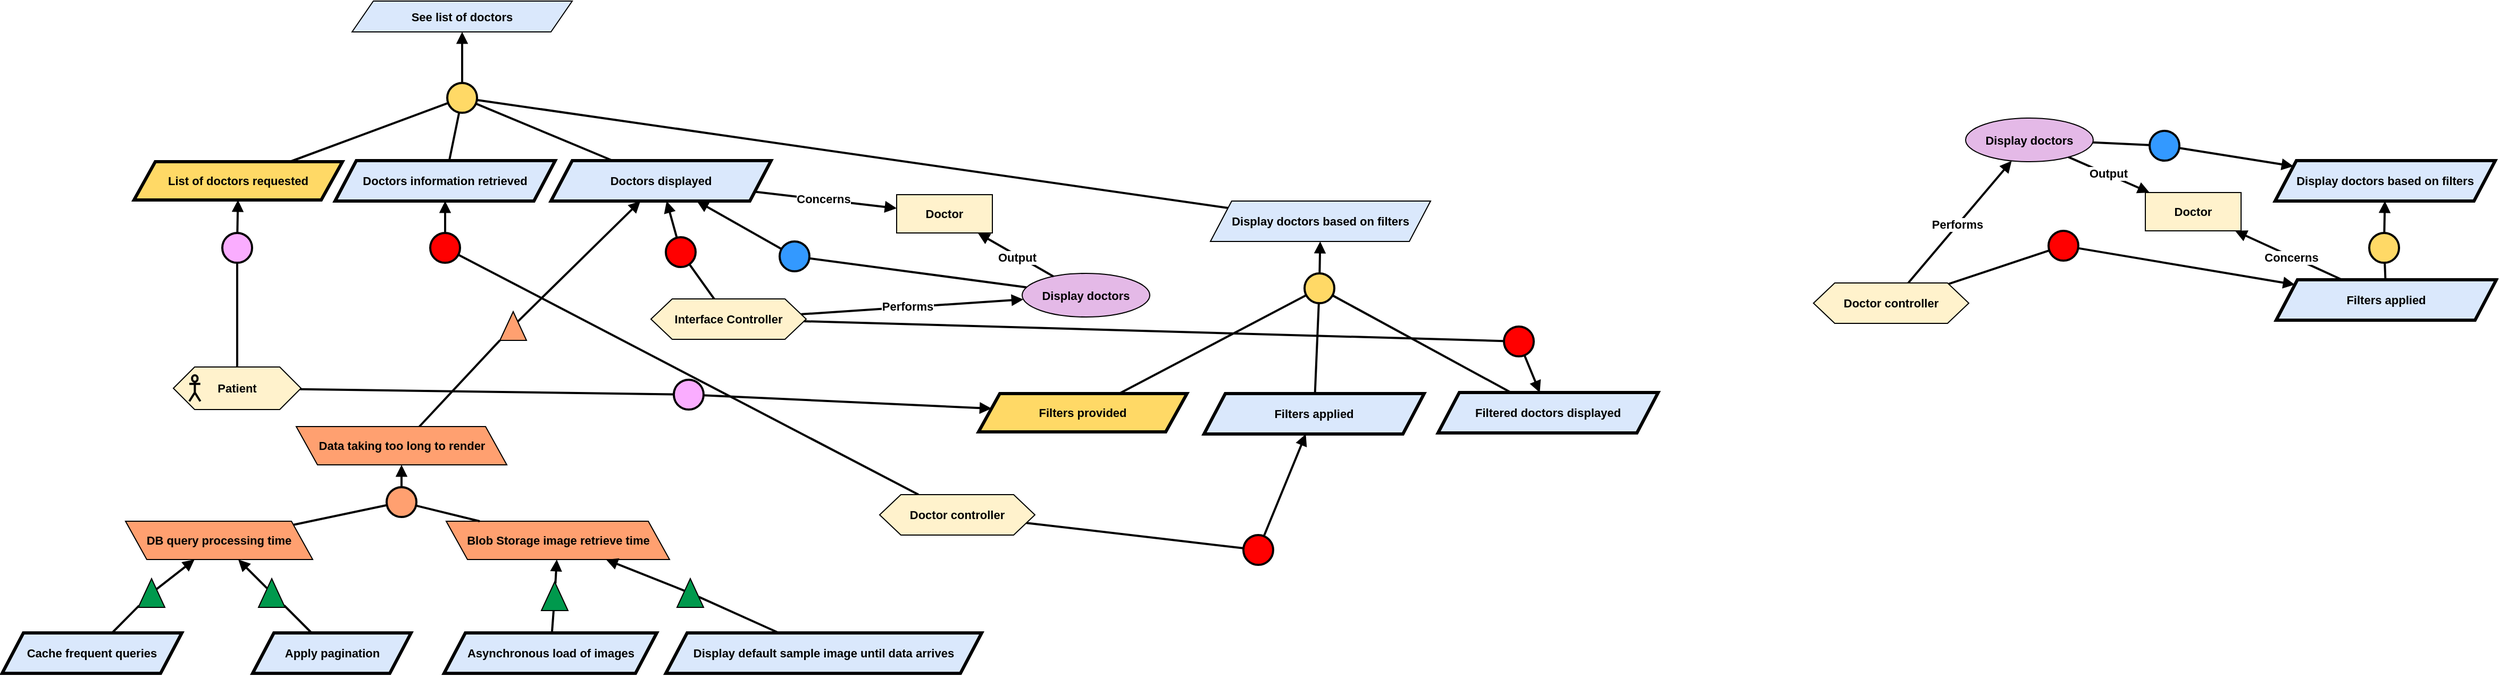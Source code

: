 <mxfile version="24.4.6" type="github">
  <diagram name="Page-1" id="ee1Z87Gk3CVDDKr3bbFb">
    <mxGraphModel dx="4634" dy="403" grid="0" gridSize="10" guides="1" tooltips="1" connect="1" arrows="1" fold="1" page="0" pageScale="1" pageWidth="827" pageHeight="1169" math="0" shadow="0">
      <root>
        <mxCell id="0" />
        <mxCell id="1" parent="0" />
        <mxCell id="4inZ2WwJJF7acPCkOvNZ-1" value="&lt;b&gt;See list of doctors&lt;/b&gt;" style="shape=parallelogram;perimeter=parallelogramPerimeter;whiteSpace=wrap;html=1;fixedSize=1;fillColor=#dae8fc;strokeColor=#000000;fontFamily=Helvetica;fontSize=11;fontColor=default;labelBackgroundColor=none;" parent="1" vertex="1">
          <mxGeometry x="-2485" y="549" width="207" height="29" as="geometry" />
        </mxCell>
        <mxCell id="ZVA24bUqgCefPZl9Vzj5-2" value="" style="ellipse;whiteSpace=wrap;html=1;aspect=fixed;fillColor=#FFD966;strokeWidth=2;" parent="1" vertex="1">
          <mxGeometry x="-2395.5" y="626" width="28" height="28" as="geometry" />
        </mxCell>
        <mxCell id="ZVA24bUqgCefPZl9Vzj5-3" value="" style="endArrow=block;html=1;rounded=0;endFill=1;strokeWidth=2;" parent="1" source="ZVA24bUqgCefPZl9Vzj5-2" target="4inZ2WwJJF7acPCkOvNZ-1" edge="1">
          <mxGeometry width="50" height="50" relative="1" as="geometry">
            <mxPoint x="-2358.005" y="734.972" as="sourcePoint" />
            <mxPoint x="-2381" y="590" as="targetPoint" />
          </mxGeometry>
        </mxCell>
        <mxCell id="ZVA24bUqgCefPZl9Vzj5-4" value="" style="endArrow=none;html=1;rounded=0;strokeWidth=2;" parent="1" source="ZVA24bUqgCefPZl9Vzj5-5" target="ZVA24bUqgCefPZl9Vzj5-2" edge="1">
          <mxGeometry width="50" height="50" relative="1" as="geometry">
            <mxPoint x="-2453" y="724" as="sourcePoint" />
            <mxPoint x="-2334" y="733" as="targetPoint" />
          </mxGeometry>
        </mxCell>
        <mxCell id="ZVA24bUqgCefPZl9Vzj5-5" value="&lt;b&gt;List of doctors requested&lt;/b&gt;" style="shape=parallelogram;perimeter=parallelogramPerimeter;whiteSpace=wrap;html=1;fixedSize=1;fillColor=#FFD966;strokeColor=#000000;strokeWidth=3;fontFamily=Helvetica;fontSize=11;fontColor=default;labelBackgroundColor=none;" parent="1" vertex="1">
          <mxGeometry x="-2690" y="700" width="196" height="36" as="geometry" />
        </mxCell>
        <mxCell id="ZVA24bUqgCefPZl9Vzj5-6" value="&lt;b&gt;Doctors displayed&lt;/b&gt;" style="shape=parallelogram;perimeter=parallelogramPerimeter;whiteSpace=wrap;html=1;fixedSize=1;fillColor=#dae8fc;strokeColor=#000000;fontFamily=Helvetica;fontSize=11;fontColor=default;labelBackgroundColor=none;strokeWidth=3;" parent="1" vertex="1">
          <mxGeometry x="-2298" y="699" width="207" height="38" as="geometry" />
        </mxCell>
        <mxCell id="ZVA24bUqgCefPZl9Vzj5-7" value="" style="endArrow=none;html=1;rounded=0;strokeWidth=2;" parent="1" source="ZVA24bUqgCefPZl9Vzj5-6" target="ZVA24bUqgCefPZl9Vzj5-2" edge="1">
          <mxGeometry width="50" height="50" relative="1" as="geometry">
            <mxPoint x="-2520" y="756" as="sourcePoint" />
            <mxPoint x="-2383" y="670" as="targetPoint" />
          </mxGeometry>
        </mxCell>
        <mxCell id="ZVA24bUqgCefPZl9Vzj5-10" value="" style="endArrow=none;html=1;rounded=0;strokeWidth=2;" parent="1" source="ZVA24bUqgCefPZl9Vzj5-41" target="ZVA24bUqgCefPZl9Vzj5-2" edge="1">
          <mxGeometry width="50" height="50" relative="1" as="geometry">
            <mxPoint x="-2059.428" y="702.57" as="sourcePoint" />
            <mxPoint x="-2367" y="676" as="targetPoint" />
          </mxGeometry>
        </mxCell>
        <mxCell id="ZVA24bUqgCefPZl9Vzj5-11" value="" style="ellipse;whiteSpace=wrap;html=1;aspect=fixed;fillColor=#FAADFF;strokeWidth=2;fontFamily=Helvetica;fontSize=11;fontColor=default;labelBackgroundColor=default;" parent="1" vertex="1">
          <mxGeometry x="-2607" y="767" width="28" height="28" as="geometry" />
        </mxCell>
        <mxCell id="ZVA24bUqgCefPZl9Vzj5-12" value="" style="endArrow=block;html=1;rounded=0;endFill=1;strokeWidth=2;strokeColor=default;align=center;verticalAlign=middle;fontFamily=Helvetica;fontSize=11;fontColor=default;labelBackgroundColor=default;" parent="1" source="ZVA24bUqgCefPZl9Vzj5-11" target="ZVA24bUqgCefPZl9Vzj5-5" edge="1">
          <mxGeometry width="50" height="50" relative="1" as="geometry">
            <mxPoint x="-2671.005" y="785.972" as="sourcePoint" />
            <mxPoint x="-2675" y="741" as="targetPoint" />
          </mxGeometry>
        </mxCell>
        <mxCell id="ZVA24bUqgCefPZl9Vzj5-13" value="" style="endArrow=none;html=1;rounded=0;strokeWidth=2;strokeColor=default;align=center;verticalAlign=middle;fontFamily=Helvetica;fontSize=11;fontColor=default;labelBackgroundColor=default;" parent="1" source="ZVA24bUqgCefPZl9Vzj5-15" target="ZVA24bUqgCefPZl9Vzj5-11" edge="1">
          <mxGeometry width="50" height="50" relative="1" as="geometry">
            <mxPoint x="-2672" y="848" as="sourcePoint" />
            <mxPoint x="-2647" y="784" as="targetPoint" />
          </mxGeometry>
        </mxCell>
        <mxCell id="ZVA24bUqgCefPZl9Vzj5-14" value="" style="group" parent="1" vertex="1" connectable="0">
          <mxGeometry x="-2653" y="893" width="120" height="40" as="geometry" />
        </mxCell>
        <mxCell id="ZVA24bUqgCefPZl9Vzj5-15" value="&lt;div&gt;&lt;b&gt;Patient&lt;/b&gt;&lt;/div&gt;" style="shape=hexagon;perimeter=hexagonPerimeter2;whiteSpace=wrap;html=1;fixedSize=1;fillColor=#FFF2CC;fontFamily=Helvetica;fontSize=11;fontColor=default;labelBackgroundColor=none;" parent="ZVA24bUqgCefPZl9Vzj5-14" vertex="1">
          <mxGeometry width="120" height="40" as="geometry" />
        </mxCell>
        <mxCell id="ZVA24bUqgCefPZl9Vzj5-16" value="" style="shape=umlActor;verticalLabelPosition=bottom;verticalAlign=top;html=1;outlineConnect=0;fillColor=none;strokeWidth=2;fontFamily=Helvetica;fontSize=11;fontColor=default;labelBackgroundColor=default;" parent="ZVA24bUqgCefPZl9Vzj5-14" vertex="1">
          <mxGeometry x="14.983" y="7.75" width="10.373" height="24.5" as="geometry" />
        </mxCell>
        <mxCell id="ZVA24bUqgCefPZl9Vzj5-17" value="" style="ellipse;whiteSpace=wrap;html=1;aspect=fixed;fillColor=#FF0000;strokeWidth=2;" parent="1" vertex="1">
          <mxGeometry x="-2411.5" y="767" width="28" height="28" as="geometry" />
        </mxCell>
        <mxCell id="ZVA24bUqgCefPZl9Vzj5-18" value="" style="endArrow=block;html=1;rounded=0;endFill=1;strokeWidth=2;" parent="1" source="ZVA24bUqgCefPZl9Vzj5-17" target="ZVA24bUqgCefPZl9Vzj5-21" edge="1">
          <mxGeometry width="50" height="50" relative="1" as="geometry">
            <mxPoint x="-2194.005" y="886.972" as="sourcePoint" />
            <mxPoint x="-2429.397" y="744" as="targetPoint" />
          </mxGeometry>
        </mxCell>
        <mxCell id="ZVA24bUqgCefPZl9Vzj5-19" value="" style="endArrow=none;html=1;rounded=0;strokeWidth=2;" parent="1" source="ZVA24bUqgCefPZl9Vzj5-50" target="ZVA24bUqgCefPZl9Vzj5-17" edge="1">
          <mxGeometry width="50" height="50" relative="1" as="geometry">
            <mxPoint x="-2397.701" y="844" as="sourcePoint" />
            <mxPoint x="-2101" y="888.5" as="targetPoint" />
          </mxGeometry>
        </mxCell>
        <mxCell id="ZVA24bUqgCefPZl9Vzj5-21" value="&lt;b&gt;Doctors information retrieved&lt;/b&gt;" style="shape=parallelogram;perimeter=parallelogramPerimeter;whiteSpace=wrap;html=1;fixedSize=1;fillColor=#dae8fc;strokeColor=#000000;fontFamily=Helvetica;fontSize=11;fontColor=default;labelBackgroundColor=none;strokeWidth=3;" parent="1" vertex="1">
          <mxGeometry x="-2501" y="699" width="207" height="38" as="geometry" />
        </mxCell>
        <mxCell id="ZVA24bUqgCefPZl9Vzj5-22" value="" style="endArrow=none;html=1;rounded=0;strokeWidth=2;" parent="1" source="ZVA24bUqgCefPZl9Vzj5-21" target="ZVA24bUqgCefPZl9Vzj5-2" edge="1">
          <mxGeometry width="50" height="50" relative="1" as="geometry">
            <mxPoint x="-2239" y="711" as="sourcePoint" />
            <mxPoint x="-2359" y="656" as="targetPoint" />
          </mxGeometry>
        </mxCell>
        <mxCell id="ZVA24bUqgCefPZl9Vzj5-23" value="" style="ellipse;whiteSpace=wrap;html=1;aspect=fixed;fillColor=#FF0000;strokeWidth=2;" parent="1" vertex="1">
          <mxGeometry x="-2190" y="771" width="28" height="28" as="geometry" />
        </mxCell>
        <mxCell id="ZVA24bUqgCefPZl9Vzj5-24" value="" style="endArrow=block;html=1;rounded=0;endFill=1;strokeWidth=2;" parent="1" source="ZVA24bUqgCefPZl9Vzj5-23" target="ZVA24bUqgCefPZl9Vzj5-6" edge="1">
          <mxGeometry width="50" height="50" relative="1" as="geometry">
            <mxPoint x="-1977.505" y="893.972" as="sourcePoint" />
            <mxPoint x="-2180.5" y="744" as="targetPoint" />
          </mxGeometry>
        </mxCell>
        <mxCell id="ZVA24bUqgCefPZl9Vzj5-25" value="" style="endArrow=none;html=1;rounded=0;strokeWidth=2;" parent="1" source="ZVA24bUqgCefPZl9Vzj5-26" target="ZVA24bUqgCefPZl9Vzj5-23" edge="1">
          <mxGeometry width="50" height="50" relative="1" as="geometry">
            <mxPoint x="-1973.149" y="1044.5" as="sourcePoint" />
            <mxPoint x="-1884.5" y="895.5" as="targetPoint" />
          </mxGeometry>
        </mxCell>
        <mxCell id="ZVA24bUqgCefPZl9Vzj5-26" value="&lt;div&gt;&lt;b&gt;Interface Controller&lt;/b&gt;&lt;/div&gt;" style="shape=hexagon;perimeter=hexagonPerimeter2;whiteSpace=wrap;html=1;fixedSize=1;fillColor=#FFF2CC;fontFamily=Helvetica;fontSize=11;fontColor=default;labelBackgroundColor=none;" parent="1" vertex="1">
          <mxGeometry x="-2204" y="829" width="146" height="38" as="geometry" />
        </mxCell>
        <mxCell id="ZVA24bUqgCefPZl9Vzj5-34" value="&lt;b&gt;Filters provided&lt;/b&gt;" style="shape=parallelogram;perimeter=parallelogramPerimeter;whiteSpace=wrap;html=1;fixedSize=1;fillColor=#FFD966;strokeColor=#000000;strokeWidth=3;fontFamily=Helvetica;fontSize=11;fontColor=default;labelBackgroundColor=none;" parent="1" vertex="1">
          <mxGeometry x="-1896" y="918" width="196" height="36" as="geometry" />
        </mxCell>
        <mxCell id="ZVA24bUqgCefPZl9Vzj5-35" value="" style="ellipse;whiteSpace=wrap;html=1;aspect=fixed;fillColor=#FAADFF;strokeWidth=2;fontFamily=Helvetica;fontSize=11;fontColor=default;labelBackgroundColor=default;" parent="1" vertex="1">
          <mxGeometry x="-2182.5" y="905" width="28" height="28" as="geometry" />
        </mxCell>
        <mxCell id="ZVA24bUqgCefPZl9Vzj5-36" value="" style="endArrow=block;html=1;rounded=0;endFill=1;strokeWidth=2;strokeColor=default;align=center;verticalAlign=middle;fontFamily=Helvetica;fontSize=11;fontColor=default;labelBackgroundColor=default;" parent="1" source="ZVA24bUqgCefPZl9Vzj5-35" target="ZVA24bUqgCefPZl9Vzj5-34" edge="1">
          <mxGeometry width="50" height="50" relative="1" as="geometry">
            <mxPoint x="-1807.005" y="897.972" as="sourcePoint" />
            <mxPoint x="-1811" y="853" as="targetPoint" />
          </mxGeometry>
        </mxCell>
        <mxCell id="ZVA24bUqgCefPZl9Vzj5-37" value="" style="endArrow=none;html=1;rounded=0;strokeWidth=2;strokeColor=default;align=center;verticalAlign=middle;fontFamily=Helvetica;fontSize=11;fontColor=default;labelBackgroundColor=default;" parent="1" source="ZVA24bUqgCefPZl9Vzj5-15" target="ZVA24bUqgCefPZl9Vzj5-35" edge="1">
          <mxGeometry width="50" height="50" relative="1" as="geometry">
            <mxPoint x="-1999" y="945" as="sourcePoint" />
            <mxPoint x="-2054" y="887" as="targetPoint" />
          </mxGeometry>
        </mxCell>
        <mxCell id="ZVA24bUqgCefPZl9Vzj5-41" value="&lt;b&gt;Display doctors based on filters&lt;/b&gt;" style="shape=parallelogram;perimeter=parallelogramPerimeter;whiteSpace=wrap;html=1;fixedSize=1;fillColor=#dae8fc;strokeColor=#000000;fontFamily=Helvetica;fontSize=11;fontColor=default;labelBackgroundColor=none;strokeWidth=1;" parent="1" vertex="1">
          <mxGeometry x="-1678" y="737" width="207" height="38" as="geometry" />
        </mxCell>
        <mxCell id="ZVA24bUqgCefPZl9Vzj5-42" value="" style="ellipse;whiteSpace=wrap;html=1;aspect=fixed;fillColor=#FFD966;strokeWidth=2;" parent="1" vertex="1">
          <mxGeometry x="-1589.5" y="805" width="28" height="28" as="geometry" />
        </mxCell>
        <mxCell id="ZVA24bUqgCefPZl9Vzj5-43" value="" style="endArrow=block;html=1;rounded=0;endFill=1;strokeWidth=2;" parent="1" source="ZVA24bUqgCefPZl9Vzj5-42" target="ZVA24bUqgCefPZl9Vzj5-41" edge="1">
          <mxGeometry width="50" height="50" relative="1" as="geometry">
            <mxPoint x="-1760.005" y="791.972" as="sourcePoint" />
            <mxPoint x="-1764" y="747" as="targetPoint" />
          </mxGeometry>
        </mxCell>
        <mxCell id="ZVA24bUqgCefPZl9Vzj5-44" value="" style="endArrow=none;html=1;rounded=0;strokeWidth=2;" parent="1" source="ZVA24bUqgCefPZl9Vzj5-34" target="ZVA24bUqgCefPZl9Vzj5-42" edge="1">
          <mxGeometry width="50" height="50" relative="1" as="geometry">
            <mxPoint x="-1761" y="849" as="sourcePoint" />
            <mxPoint x="-1736" y="790" as="targetPoint" />
          </mxGeometry>
        </mxCell>
        <mxCell id="ZVA24bUqgCefPZl9Vzj5-45" value="&lt;b&gt;Filters applied&lt;/b&gt;" style="shape=parallelogram;perimeter=parallelogramPerimeter;whiteSpace=wrap;html=1;fixedSize=1;fillColor=#dae8fc;strokeColor=#000000;fontFamily=Helvetica;fontSize=11;fontColor=default;labelBackgroundColor=none;strokeWidth=3;" parent="1" vertex="1">
          <mxGeometry x="-1684" y="918" width="207" height="38" as="geometry" />
        </mxCell>
        <mxCell id="ZVA24bUqgCefPZl9Vzj5-46" value="" style="endArrow=none;html=1;rounded=0;strokeWidth=2;" parent="1" source="ZVA24bUqgCefPZl9Vzj5-45" target="ZVA24bUqgCefPZl9Vzj5-42" edge="1">
          <mxGeometry width="50" height="50" relative="1" as="geometry">
            <mxPoint x="-1718" y="891" as="sourcePoint" />
            <mxPoint x="-1707" y="838" as="targetPoint" />
          </mxGeometry>
        </mxCell>
        <mxCell id="ZVA24bUqgCefPZl9Vzj5-47" value="" style="ellipse;whiteSpace=wrap;html=1;aspect=fixed;fillColor=#FF0000;strokeWidth=2;" parent="1" vertex="1">
          <mxGeometry x="-1647" y="1051" width="28" height="28" as="geometry" />
        </mxCell>
        <mxCell id="ZVA24bUqgCefPZl9Vzj5-48" value="" style="endArrow=block;html=1;rounded=0;endFill=1;strokeWidth=2;" parent="1" source="ZVA24bUqgCefPZl9Vzj5-47" target="ZVA24bUqgCefPZl9Vzj5-45" edge="1">
          <mxGeometry width="50" height="50" relative="1" as="geometry">
            <mxPoint x="-1311.005" y="1025.972" as="sourcePoint" />
            <mxPoint x="-1527.5" y="870" as="targetPoint" />
          </mxGeometry>
        </mxCell>
        <mxCell id="ZVA24bUqgCefPZl9Vzj5-49" value="" style="endArrow=none;html=1;rounded=0;strokeWidth=2;" parent="1" source="ZVA24bUqgCefPZl9Vzj5-50" target="ZVA24bUqgCefPZl9Vzj5-47" edge="1">
          <mxGeometry width="50" height="50" relative="1" as="geometry">
            <mxPoint x="-1306.649" y="1176.5" as="sourcePoint" />
            <mxPoint x="-1218" y="1027.5" as="targetPoint" />
          </mxGeometry>
        </mxCell>
        <mxCell id="ZVA24bUqgCefPZl9Vzj5-50" value="&lt;div&gt;&lt;b&gt;Doctor controller&lt;/b&gt;&lt;/div&gt;" style="shape=hexagon;perimeter=hexagonPerimeter2;whiteSpace=wrap;html=1;fixedSize=1;fillColor=#FFF2CC;fontFamily=Helvetica;fontSize=11;fontColor=default;labelBackgroundColor=none;" parent="1" vertex="1">
          <mxGeometry x="-1989" y="1013" width="146" height="38" as="geometry" />
        </mxCell>
        <mxCell id="ZVA24bUqgCefPZl9Vzj5-51" value="" style="ellipse;whiteSpace=wrap;html=1;aspect=fixed;fillColor=#FF0000;strokeWidth=2;" parent="1" vertex="1">
          <mxGeometry x="-1402" y="855" width="28" height="28" as="geometry" />
        </mxCell>
        <mxCell id="ZVA24bUqgCefPZl9Vzj5-52" value="" style="endArrow=block;html=1;rounded=0;endFill=1;strokeWidth=2;" parent="1" source="ZVA24bUqgCefPZl9Vzj5-51" target="ZVA24bUqgCefPZl9Vzj5-55" edge="1">
          <mxGeometry width="50" height="50" relative="1" as="geometry">
            <mxPoint x="-1058.005" y="1052.972" as="sourcePoint" />
            <mxPoint x="-1274.5" y="897" as="targetPoint" />
          </mxGeometry>
        </mxCell>
        <mxCell id="ZVA24bUqgCefPZl9Vzj5-53" value="" style="endArrow=none;html=1;rounded=0;strokeWidth=2;" parent="1" source="ZVA24bUqgCefPZl9Vzj5-26" target="ZVA24bUqgCefPZl9Vzj5-51" edge="1">
          <mxGeometry width="50" height="50" relative="1" as="geometry">
            <mxPoint x="-1858.463" y="1002.385" as="sourcePoint" />
            <mxPoint x="-965" y="1054.5" as="targetPoint" />
          </mxGeometry>
        </mxCell>
        <mxCell id="ZVA24bUqgCefPZl9Vzj5-55" value="&lt;b&gt;Filtered doctors displayed&lt;/b&gt;" style="shape=parallelogram;perimeter=parallelogramPerimeter;whiteSpace=wrap;html=1;fixedSize=1;fillColor=#dae8fc;strokeColor=#000000;fontFamily=Helvetica;fontSize=11;fontColor=default;labelBackgroundColor=none;strokeWidth=3;" parent="1" vertex="1">
          <mxGeometry x="-1464" y="917" width="207" height="38" as="geometry" />
        </mxCell>
        <mxCell id="ZVA24bUqgCefPZl9Vzj5-56" value="" style="endArrow=none;html=1;rounded=0;strokeWidth=2;" parent="1" source="ZVA24bUqgCefPZl9Vzj5-55" target="ZVA24bUqgCefPZl9Vzj5-42" edge="1">
          <mxGeometry width="50" height="50" relative="1" as="geometry">
            <mxPoint x="-1492" y="866" as="sourcePoint" />
            <mxPoint x="-1629" y="806" as="targetPoint" />
          </mxGeometry>
        </mxCell>
        <mxCell id="ZVA24bUqgCefPZl9Vzj5-58" value="Data taking too long to render" style="shape=parallelogram;perimeter=parallelogramPerimeter;whiteSpace=wrap;html=1;fixedSize=1;fillColor=#FFA070;fontStyle=1;fontFamily=Helvetica;fontSize=11;fontColor=default;labelBackgroundColor=none;flipH=1;flipV=0;" parent="1" vertex="1">
          <mxGeometry x="-2537.5" y="949" width="198" height="36" as="geometry" />
        </mxCell>
        <mxCell id="ZVA24bUqgCefPZl9Vzj5-59" value="" style="endArrow=block;html=1;rounded=0;endFill=1;strokeWidth=2;" parent="1" source="ZVA24bUqgCefPZl9Vzj5-61" target="ZVA24bUqgCefPZl9Vzj5-6" edge="1">
          <mxGeometry width="50" height="50" relative="1" as="geometry">
            <mxPoint x="-1490.5" y="789" as="sourcePoint" />
            <mxPoint x="-1578.5" y="787" as="targetPoint" />
          </mxGeometry>
        </mxCell>
        <mxCell id="ZVA24bUqgCefPZl9Vzj5-60" value="" style="endArrow=none;html=1;rounded=0;strokeWidth=2;" parent="1" source="ZVA24bUqgCefPZl9Vzj5-58" target="ZVA24bUqgCefPZl9Vzj5-61" edge="1">
          <mxGeometry width="50" height="50" relative="1" as="geometry">
            <mxPoint x="-1577.5" y="808" as="sourcePoint" />
            <mxPoint x="-1499.256" y="761.998" as="targetPoint" />
          </mxGeometry>
        </mxCell>
        <mxCell id="ZVA24bUqgCefPZl9Vzj5-61" value="" style="triangle;whiteSpace=wrap;html=1;rotation=-90;fillColor=#FFA070;" parent="1" vertex="1">
          <mxGeometry x="-2347" y="842" width="27" height="25" as="geometry" />
        </mxCell>
        <mxCell id="ZVA24bUqgCefPZl9Vzj5-62" value="" style="ellipse;whiteSpace=wrap;html=1;aspect=fixed;fillColor=#FFA070;strokeWidth=2;" parent="1" vertex="1">
          <mxGeometry x="-2452.5" y="1006" width="28" height="28" as="geometry" />
        </mxCell>
        <mxCell id="ZVA24bUqgCefPZl9Vzj5-63" value="" style="endArrow=none;html=1;rounded=0;strokeWidth=2;" parent="1" source="ZVA24bUqgCefPZl9Vzj5-64" target="ZVA24bUqgCefPZl9Vzj5-62" edge="1">
          <mxGeometry width="50" height="50" relative="1" as="geometry">
            <mxPoint x="-2518" y="1132" as="sourcePoint" />
            <mxPoint x="-2493" y="1068" as="targetPoint" />
          </mxGeometry>
        </mxCell>
        <mxCell id="ZVA24bUqgCefPZl9Vzj5-64" value="DB query processing time" style="shape=parallelogram;perimeter=parallelogramPerimeter;whiteSpace=wrap;html=1;fixedSize=1;fillColor=#FFA070;fontStyle=1;fontFamily=Helvetica;fontSize=11;fontColor=default;labelBackgroundColor=none;flipH=1;flipV=0;" parent="1" vertex="1">
          <mxGeometry x="-2698" y="1038" width="176" height="36" as="geometry" />
        </mxCell>
        <mxCell id="ZVA24bUqgCefPZl9Vzj5-65" value="Blob Storage image retrieve time" style="shape=parallelogram;perimeter=parallelogramPerimeter;whiteSpace=wrap;html=1;fixedSize=1;fillColor=#FFA070;fontStyle=1;fontFamily=Helvetica;fontSize=11;fontColor=default;labelBackgroundColor=none;flipH=1;flipV=0;" parent="1" vertex="1">
          <mxGeometry x="-2396.5" y="1038" width="210" height="36" as="geometry" />
        </mxCell>
        <mxCell id="ZVA24bUqgCefPZl9Vzj5-66" value="" style="endArrow=none;html=1;rounded=0;strokeWidth=2;" parent="1" source="ZVA24bUqgCefPZl9Vzj5-65" target="ZVA24bUqgCefPZl9Vzj5-62" edge="1">
          <mxGeometry width="50" height="50" relative="1" as="geometry">
            <mxPoint x="-2599" y="1104" as="sourcePoint" />
            <mxPoint x="-2510" y="1062" as="targetPoint" />
          </mxGeometry>
        </mxCell>
        <mxCell id="ZVA24bUqgCefPZl9Vzj5-67" value="" style="endArrow=block;html=1;rounded=0;endFill=1;strokeWidth=2;" parent="1" source="ZVA24bUqgCefPZl9Vzj5-62" target="ZVA24bUqgCefPZl9Vzj5-58" edge="1">
          <mxGeometry width="50" height="50" relative="1" as="geometry">
            <mxPoint x="-2460.5" y="1044.5" as="sourcePoint" />
            <mxPoint x="-2595.5" y="1028.5" as="targetPoint" />
          </mxGeometry>
        </mxCell>
        <mxCell id="ZVA24bUqgCefPZl9Vzj5-68" value="&lt;b&gt;Display doctors&lt;/b&gt;" style="ellipse;whiteSpace=wrap;html=1;fillColor=#E4B9E7;strokeColor=#000000;fontFamily=Helvetica;fontSize=11;fontColor=default;labelBackgroundColor=none;" parent="1" vertex="1">
          <mxGeometry x="-1855" y="805" width="120" height="41" as="geometry" />
        </mxCell>
        <mxCell id="ZVA24bUqgCefPZl9Vzj5-69" value="" style="endArrow=block;html=1;rounded=0;endFill=1;strokeWidth=2;" parent="1" source="ZVA24bUqgCefPZl9Vzj5-26" target="ZVA24bUqgCefPZl9Vzj5-68" edge="1">
          <mxGeometry width="50" height="50" relative="1" as="geometry">
            <mxPoint x="-1627" y="1148" as="sourcePoint" />
            <mxPoint x="-1355" y="1109" as="targetPoint" />
          </mxGeometry>
        </mxCell>
        <mxCell id="ZVA24bUqgCefPZl9Vzj5-70" value="&lt;b&gt;Performs&lt;/b&gt;" style="edgeLabel;html=1;align=center;verticalAlign=middle;resizable=0;points=[];" parent="ZVA24bUqgCefPZl9Vzj5-69" vertex="1" connectable="0">
          <mxGeometry x="-0.044" y="1" relative="1" as="geometry">
            <mxPoint as="offset" />
          </mxGeometry>
        </mxCell>
        <mxCell id="ZVA24bUqgCefPZl9Vzj5-71" value="&lt;b&gt;Doctor&lt;/b&gt;" style="rounded=0;whiteSpace=wrap;html=1;fillColor=#FFF2CC;fontFamily=Helvetica;fontSize=11;fontColor=default;labelBackgroundColor=none;" parent="1" vertex="1">
          <mxGeometry x="-1973" y="731" width="90" height="36" as="geometry" />
        </mxCell>
        <mxCell id="ZVA24bUqgCefPZl9Vzj5-72" value="" style="endArrow=block;html=1;rounded=0;endFill=1;strokeWidth=2;" parent="1" source="ZVA24bUqgCefPZl9Vzj5-68" target="ZVA24bUqgCefPZl9Vzj5-71" edge="1">
          <mxGeometry width="50" height="50" relative="1" as="geometry">
            <mxPoint x="-1222" y="1121" as="sourcePoint" />
            <mxPoint x="-1154" y="1042" as="targetPoint" />
          </mxGeometry>
        </mxCell>
        <mxCell id="ZVA24bUqgCefPZl9Vzj5-73" value="&lt;b&gt;Output&lt;/b&gt;" style="edgeLabel;html=1;align=center;verticalAlign=middle;resizable=0;points=[];" parent="ZVA24bUqgCefPZl9Vzj5-72" vertex="1" connectable="0">
          <mxGeometry x="-0.044" y="1" relative="1" as="geometry">
            <mxPoint as="offset" />
          </mxGeometry>
        </mxCell>
        <mxCell id="ZVA24bUqgCefPZl9Vzj5-74" value="" style="ellipse;whiteSpace=wrap;html=1;aspect=fixed;fillColor=#3399FF;strokeWidth=2;" parent="1" vertex="1">
          <mxGeometry x="-2083" y="775" width="28" height="28" as="geometry" />
        </mxCell>
        <mxCell id="ZVA24bUqgCefPZl9Vzj5-75" value="" style="endArrow=block;html=1;rounded=0;endFill=1;strokeWidth=2;" parent="1" source="ZVA24bUqgCefPZl9Vzj5-74" target="ZVA24bUqgCefPZl9Vzj5-6" edge="1">
          <mxGeometry width="50" height="50" relative="1" as="geometry">
            <mxPoint x="-1730.005" y="989.972" as="sourcePoint" />
            <mxPoint x="-1468" y="923" as="targetPoint" />
          </mxGeometry>
        </mxCell>
        <mxCell id="ZVA24bUqgCefPZl9Vzj5-76" value="" style="endArrow=none;html=1;rounded=0;strokeWidth=2;" parent="1" source="ZVA24bUqgCefPZl9Vzj5-68" target="ZVA24bUqgCefPZl9Vzj5-74" edge="1">
          <mxGeometry width="50" height="50" relative="1" as="geometry">
            <mxPoint x="-1731" y="1052" as="sourcePoint" />
            <mxPoint x="-1706" y="988" as="targetPoint" />
          </mxGeometry>
        </mxCell>
        <mxCell id="ZVA24bUqgCefPZl9Vzj5-82" value="" style="endArrow=block;html=1;rounded=0;endFill=1;strokeWidth=2;" parent="1" source="ZVA24bUqgCefPZl9Vzj5-84" target="ZVA24bUqgCefPZl9Vzj5-64" edge="1">
          <mxGeometry width="50" height="50" relative="1" as="geometry">
            <mxPoint x="-2494.5" y="1110" as="sourcePoint" />
            <mxPoint x="-2582.5" y="1108" as="targetPoint" />
          </mxGeometry>
        </mxCell>
        <mxCell id="ZVA24bUqgCefPZl9Vzj5-83" value="" style="endArrow=none;html=1;rounded=0;strokeWidth=2;" parent="1" source="ZVA24bUqgCefPZl9Vzj5-85" target="ZVA24bUqgCefPZl9Vzj5-84" edge="1">
          <mxGeometry width="50" height="50" relative="1" as="geometry">
            <mxPoint x="-2582.5" y="1191" as="sourcePoint" />
            <mxPoint x="-2504.256" y="1144.998" as="targetPoint" />
          </mxGeometry>
        </mxCell>
        <mxCell id="ZVA24bUqgCefPZl9Vzj5-84" value="" style="triangle;whiteSpace=wrap;html=1;rotation=-90;fillColor=#00994D;" parent="1" vertex="1">
          <mxGeometry x="-2574" y="1093" width="27" height="25" as="geometry" />
        </mxCell>
        <mxCell id="ZVA24bUqgCefPZl9Vzj5-85" value="&lt;b&gt;Apply pagination&lt;/b&gt;" style="shape=parallelogram;perimeter=parallelogramPerimeter;whiteSpace=wrap;html=1;fixedSize=1;fillColor=#dae8fc;strokeColor=#000000;fontFamily=Helvetica;fontSize=11;fontColor=default;labelBackgroundColor=none;strokeWidth=3;" parent="1" vertex="1">
          <mxGeometry x="-2578.5" y="1143" width="149" height="38" as="geometry" />
        </mxCell>
        <mxCell id="ZVA24bUqgCefPZl9Vzj5-86" value="&lt;b&gt;Cache frequent queries&lt;/b&gt;" style="shape=parallelogram;perimeter=parallelogramPerimeter;whiteSpace=wrap;html=1;fixedSize=1;fillColor=#dae8fc;strokeColor=#000000;fontFamily=Helvetica;fontSize=11;fontColor=default;labelBackgroundColor=none;strokeWidth=3;" parent="1" vertex="1">
          <mxGeometry x="-2814" y="1143" width="169" height="38" as="geometry" />
        </mxCell>
        <mxCell id="ZVA24bUqgCefPZl9Vzj5-87" value="" style="endArrow=block;html=1;rounded=0;endFill=1;strokeWidth=2;" parent="1" source="ZVA24bUqgCefPZl9Vzj5-88" target="ZVA24bUqgCefPZl9Vzj5-64" edge="1">
          <mxGeometry width="50" height="50" relative="1" as="geometry">
            <mxPoint x="-2614.5" y="1128" as="sourcePoint" />
            <mxPoint x="-2685" y="1092" as="targetPoint" />
          </mxGeometry>
        </mxCell>
        <mxCell id="ZVA24bUqgCefPZl9Vzj5-88" value="" style="triangle;whiteSpace=wrap;html=1;rotation=-90;fillColor=#00994D;" parent="1" vertex="1">
          <mxGeometry x="-2687" y="1093" width="27" height="25" as="geometry" />
        </mxCell>
        <mxCell id="ZVA24bUqgCefPZl9Vzj5-89" value="" style="endArrow=none;html=1;rounded=0;strokeWidth=2;" parent="1" source="ZVA24bUqgCefPZl9Vzj5-86" target="ZVA24bUqgCefPZl9Vzj5-88" edge="1">
          <mxGeometry width="50" height="50" relative="1" as="geometry">
            <mxPoint x="-2666" y="1193" as="sourcePoint" />
            <mxPoint x="-2681" y="1154" as="targetPoint" />
          </mxGeometry>
        </mxCell>
        <mxCell id="ZVA24bUqgCefPZl9Vzj5-93" value="" style="endArrow=block;html=1;rounded=0;endFill=1;strokeWidth=2;" parent="1" source="ZVA24bUqgCefPZl9Vzj5-95" target="ZVA24bUqgCefPZl9Vzj5-65" edge="1">
          <mxGeometry width="50" height="50" relative="1" as="geometry">
            <mxPoint x="-2330" y="1131" as="sourcePoint" />
            <mxPoint x="-2397.5" y="1095" as="targetPoint" />
          </mxGeometry>
        </mxCell>
        <mxCell id="ZVA24bUqgCefPZl9Vzj5-94" value="" style="endArrow=none;html=1;rounded=0;strokeWidth=2;" parent="1" source="ZVA24bUqgCefPZl9Vzj5-97" target="ZVA24bUqgCefPZl9Vzj5-95" edge="1">
          <mxGeometry width="50" height="50" relative="1" as="geometry">
            <mxPoint x="-2397.5" y="1192" as="sourcePoint" />
            <mxPoint x="-2339.756" y="1165.998" as="targetPoint" />
          </mxGeometry>
        </mxCell>
        <mxCell id="ZVA24bUqgCefPZl9Vzj5-95" value="" style="triangle;whiteSpace=wrap;html=1;rotation=-90;fillColor=#00994D;" parent="1" vertex="1">
          <mxGeometry x="-2308" y="1096" width="27" height="25" as="geometry" />
        </mxCell>
        <mxCell id="ZVA24bUqgCefPZl9Vzj5-97" value="&lt;b&gt;Asynchronous load of images&lt;/b&gt;" style="shape=parallelogram;perimeter=parallelogramPerimeter;whiteSpace=wrap;html=1;fixedSize=1;fillColor=#dae8fc;strokeColor=#000000;fontFamily=Helvetica;fontSize=11;fontColor=default;labelBackgroundColor=none;strokeWidth=3;" parent="1" vertex="1">
          <mxGeometry x="-2398.5" y="1143" width="200" height="38" as="geometry" />
        </mxCell>
        <mxCell id="ZVA24bUqgCefPZl9Vzj5-98" value="&lt;b&gt;Display default sample image until data arrives&lt;/b&gt;" style="shape=parallelogram;perimeter=parallelogramPerimeter;whiteSpace=wrap;html=1;fixedSize=1;fillColor=#dae8fc;strokeColor=#000000;fontFamily=Helvetica;fontSize=11;fontColor=default;labelBackgroundColor=none;strokeWidth=3;" parent="1" vertex="1">
          <mxGeometry x="-2190" y="1143" width="297" height="38" as="geometry" />
        </mxCell>
        <mxCell id="ZVA24bUqgCefPZl9Vzj5-104" value="" style="endArrow=block;html=1;rounded=0;endFill=1;strokeWidth=2;" parent="1" source="ZVA24bUqgCefPZl9Vzj5-106" target="ZVA24bUqgCefPZl9Vzj5-65" edge="1">
          <mxGeometry width="50" height="50" relative="1" as="geometry">
            <mxPoint x="-2224.5" y="1126" as="sourcePoint" />
            <mxPoint x="-2180.5" y="1069" as="targetPoint" />
          </mxGeometry>
        </mxCell>
        <mxCell id="ZVA24bUqgCefPZl9Vzj5-105" value="" style="endArrow=none;html=1;rounded=0;strokeWidth=2;" parent="1" source="ZVA24bUqgCefPZl9Vzj5-98" target="ZVA24bUqgCefPZl9Vzj5-106" edge="1">
          <mxGeometry width="50" height="50" relative="1" as="geometry">
            <mxPoint x="-2143.5" y="1169" as="sourcePoint" />
            <mxPoint x="-2234.256" y="1160.998" as="targetPoint" />
          </mxGeometry>
        </mxCell>
        <mxCell id="ZVA24bUqgCefPZl9Vzj5-106" value="" style="triangle;whiteSpace=wrap;html=1;rotation=-90;fillColor=#00994D;" parent="1" vertex="1">
          <mxGeometry x="-2180.5" y="1093" width="27" height="25" as="geometry" />
        </mxCell>
        <mxCell id="1mYdGpxbMNyZ_4utEJQG-1" value="" style="endArrow=block;html=1;rounded=0;endFill=1;strokeWidth=2;" parent="1" source="ZVA24bUqgCefPZl9Vzj5-6" target="ZVA24bUqgCefPZl9Vzj5-71" edge="1">
          <mxGeometry width="50" height="50" relative="1" as="geometry">
            <mxPoint x="-1406" y="1123" as="sourcePoint" />
            <mxPoint x="-1285" y="1135" as="targetPoint" />
          </mxGeometry>
        </mxCell>
        <mxCell id="1mYdGpxbMNyZ_4utEJQG-2" value="&lt;b&gt;Concerns&lt;/b&gt;" style="edgeLabel;html=1;align=center;verticalAlign=middle;resizable=0;points=[];" parent="1mYdGpxbMNyZ_4utEJQG-1" vertex="1" connectable="0">
          <mxGeometry x="-0.044" y="1" relative="1" as="geometry">
            <mxPoint as="offset" />
          </mxGeometry>
        </mxCell>
        <mxCell id="jcPD7UNZQZHKPUkemx4z-4" value="&lt;b&gt;Display doctors based on filters&lt;/b&gt;" style="shape=parallelogram;perimeter=parallelogramPerimeter;whiteSpace=wrap;html=1;fixedSize=1;fillColor=#dae8fc;strokeColor=#000000;fontFamily=Helvetica;fontSize=11;fontColor=default;labelBackgroundColor=none;strokeWidth=3;" vertex="1" parent="1">
          <mxGeometry x="-677" y="699" width="207" height="38" as="geometry" />
        </mxCell>
        <mxCell id="jcPD7UNZQZHKPUkemx4z-5" value="" style="ellipse;whiteSpace=wrap;html=1;aspect=fixed;fillColor=#FFD966;strokeWidth=2;" vertex="1" parent="1">
          <mxGeometry x="-588.5" y="767" width="28" height="28" as="geometry" />
        </mxCell>
        <mxCell id="jcPD7UNZQZHKPUkemx4z-6" value="" style="endArrow=block;html=1;rounded=0;endFill=1;strokeWidth=2;" edge="1" source="jcPD7UNZQZHKPUkemx4z-5" target="jcPD7UNZQZHKPUkemx4z-4" parent="1">
          <mxGeometry width="50" height="50" relative="1" as="geometry">
            <mxPoint x="-759.005" y="753.972" as="sourcePoint" />
            <mxPoint x="-763" y="709" as="targetPoint" />
          </mxGeometry>
        </mxCell>
        <mxCell id="jcPD7UNZQZHKPUkemx4z-8" value="&lt;b&gt;Filters applied&lt;/b&gt;" style="shape=parallelogram;perimeter=parallelogramPerimeter;whiteSpace=wrap;html=1;fixedSize=1;fillColor=#dae8fc;strokeColor=#000000;fontFamily=Helvetica;fontSize=11;fontColor=default;labelBackgroundColor=none;strokeWidth=3;" vertex="1" parent="1">
          <mxGeometry x="-676" y="811" width="207" height="38" as="geometry" />
        </mxCell>
        <mxCell id="jcPD7UNZQZHKPUkemx4z-9" value="" style="endArrow=none;html=1;rounded=0;strokeWidth=2;" edge="1" source="jcPD7UNZQZHKPUkemx4z-8" target="jcPD7UNZQZHKPUkemx4z-5" parent="1">
          <mxGeometry width="50" height="50" relative="1" as="geometry">
            <mxPoint x="-717" y="853" as="sourcePoint" />
            <mxPoint x="-706" y="800" as="targetPoint" />
          </mxGeometry>
        </mxCell>
        <mxCell id="jcPD7UNZQZHKPUkemx4z-10" value="" style="ellipse;whiteSpace=wrap;html=1;aspect=fixed;fillColor=#FF0000;strokeWidth=2;" vertex="1" parent="1">
          <mxGeometry x="-890" y="765" width="28" height="28" as="geometry" />
        </mxCell>
        <mxCell id="jcPD7UNZQZHKPUkemx4z-11" value="" style="endArrow=block;html=1;rounded=0;endFill=1;strokeWidth=2;" edge="1" source="jcPD7UNZQZHKPUkemx4z-10" target="jcPD7UNZQZHKPUkemx4z-8" parent="1">
          <mxGeometry width="50" height="50" relative="1" as="geometry">
            <mxPoint x="-310.005" y="987.972" as="sourcePoint" />
            <mxPoint x="-526.5" y="832" as="targetPoint" />
          </mxGeometry>
        </mxCell>
        <mxCell id="jcPD7UNZQZHKPUkemx4z-12" value="" style="endArrow=none;html=1;rounded=0;strokeWidth=2;" edge="1" source="jcPD7UNZQZHKPUkemx4z-13" target="jcPD7UNZQZHKPUkemx4z-10" parent="1">
          <mxGeometry width="50" height="50" relative="1" as="geometry">
            <mxPoint x="-305.649" y="1138.5" as="sourcePoint" />
            <mxPoint x="-217" y="989.5" as="targetPoint" />
          </mxGeometry>
        </mxCell>
        <mxCell id="jcPD7UNZQZHKPUkemx4z-13" value="&lt;div&gt;&lt;b&gt;Doctor controller&lt;/b&gt;&lt;/div&gt;" style="shape=hexagon;perimeter=hexagonPerimeter2;whiteSpace=wrap;html=1;fixedSize=1;fillColor=#FFF2CC;fontFamily=Helvetica;fontSize=11;fontColor=default;labelBackgroundColor=none;" vertex="1" parent="1">
          <mxGeometry x="-1111" y="814" width="146" height="38" as="geometry" />
        </mxCell>
        <mxCell id="jcPD7UNZQZHKPUkemx4z-19" value="&lt;b&gt;Display doctors&lt;/b&gt;" style="ellipse;whiteSpace=wrap;html=1;fillColor=#E4B9E7;strokeColor=#000000;fontFamily=Helvetica;fontSize=11;fontColor=default;labelBackgroundColor=none;" vertex="1" parent="1">
          <mxGeometry x="-968" y="659" width="120" height="41" as="geometry" />
        </mxCell>
        <mxCell id="jcPD7UNZQZHKPUkemx4z-20" value="" style="endArrow=block;html=1;rounded=0;endFill=1;strokeWidth=2;" edge="1" source="jcPD7UNZQZHKPUkemx4z-13" target="jcPD7UNZQZHKPUkemx4z-19" parent="1">
          <mxGeometry width="50" height="50" relative="1" as="geometry">
            <mxPoint x="-626" y="1110" as="sourcePoint" />
            <mxPoint x="-354" y="1071" as="targetPoint" />
          </mxGeometry>
        </mxCell>
        <mxCell id="jcPD7UNZQZHKPUkemx4z-21" value="&lt;b&gt;Performs&lt;/b&gt;" style="edgeLabel;html=1;align=center;verticalAlign=middle;resizable=0;points=[];" vertex="1" connectable="0" parent="jcPD7UNZQZHKPUkemx4z-20">
          <mxGeometry x="-0.044" y="1" relative="1" as="geometry">
            <mxPoint as="offset" />
          </mxGeometry>
        </mxCell>
        <mxCell id="jcPD7UNZQZHKPUkemx4z-22" value="&lt;b&gt;Doctor&lt;/b&gt;" style="rounded=0;whiteSpace=wrap;html=1;fillColor=#FFF2CC;fontFamily=Helvetica;fontSize=11;fontColor=default;labelBackgroundColor=none;" vertex="1" parent="1">
          <mxGeometry x="-799" y="729" width="90" height="36" as="geometry" />
        </mxCell>
        <mxCell id="jcPD7UNZQZHKPUkemx4z-23" value="" style="endArrow=block;html=1;rounded=0;endFill=1;strokeWidth=2;" edge="1" source="jcPD7UNZQZHKPUkemx4z-19" target="jcPD7UNZQZHKPUkemx4z-22" parent="1">
          <mxGeometry width="50" height="50" relative="1" as="geometry">
            <mxPoint x="-221" y="1083" as="sourcePoint" />
            <mxPoint x="-153" y="1004" as="targetPoint" />
          </mxGeometry>
        </mxCell>
        <mxCell id="jcPD7UNZQZHKPUkemx4z-24" value="&lt;b&gt;Output&lt;/b&gt;" style="edgeLabel;html=1;align=center;verticalAlign=middle;resizable=0;points=[];" vertex="1" connectable="0" parent="jcPD7UNZQZHKPUkemx4z-23">
          <mxGeometry x="-0.044" y="1" relative="1" as="geometry">
            <mxPoint as="offset" />
          </mxGeometry>
        </mxCell>
        <mxCell id="jcPD7UNZQZHKPUkemx4z-25" value="" style="ellipse;whiteSpace=wrap;html=1;aspect=fixed;fillColor=#3399FF;strokeWidth=2;" vertex="1" parent="1">
          <mxGeometry x="-795" y="671" width="28" height="28" as="geometry" />
        </mxCell>
        <mxCell id="jcPD7UNZQZHKPUkemx4z-26" value="" style="endArrow=block;html=1;rounded=0;endFill=1;strokeWidth=2;" edge="1" source="jcPD7UNZQZHKPUkemx4z-25" target="jcPD7UNZQZHKPUkemx4z-4" parent="1">
          <mxGeometry width="50" height="50" relative="1" as="geometry">
            <mxPoint x="-729.005" y="951.972" as="sourcePoint" />
            <mxPoint x="-467" y="885" as="targetPoint" />
          </mxGeometry>
        </mxCell>
        <mxCell id="jcPD7UNZQZHKPUkemx4z-27" value="" style="endArrow=none;html=1;rounded=0;strokeWidth=2;" edge="1" source="jcPD7UNZQZHKPUkemx4z-19" target="jcPD7UNZQZHKPUkemx4z-25" parent="1">
          <mxGeometry width="50" height="50" relative="1" as="geometry">
            <mxPoint x="-730" y="1014" as="sourcePoint" />
            <mxPoint x="-705" y="950" as="targetPoint" />
          </mxGeometry>
        </mxCell>
        <mxCell id="jcPD7UNZQZHKPUkemx4z-28" value="" style="endArrow=block;html=1;rounded=0;endFill=1;strokeWidth=2;" edge="1" source="jcPD7UNZQZHKPUkemx4z-8" target="jcPD7UNZQZHKPUkemx4z-22" parent="1">
          <mxGeometry width="50" height="50" relative="1" as="geometry">
            <mxPoint x="-405" y="1085" as="sourcePoint" />
            <mxPoint x="-284" y="1097" as="targetPoint" />
          </mxGeometry>
        </mxCell>
        <mxCell id="jcPD7UNZQZHKPUkemx4z-29" value="&lt;b&gt;Concerns&lt;/b&gt;" style="edgeLabel;html=1;align=center;verticalAlign=middle;resizable=0;points=[];" vertex="1" connectable="0" parent="jcPD7UNZQZHKPUkemx4z-28">
          <mxGeometry x="-0.044" y="1" relative="1" as="geometry">
            <mxPoint as="offset" />
          </mxGeometry>
        </mxCell>
      </root>
    </mxGraphModel>
  </diagram>
</mxfile>
